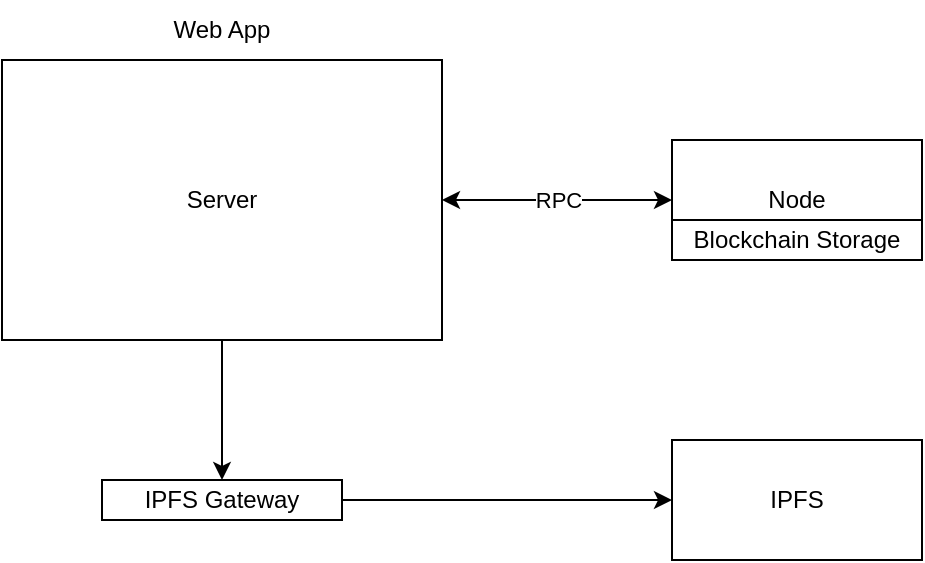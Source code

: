 <mxfile version="17.5.0" type="github">
  <diagram id="PWz0Cm15_6Ju_F6uPyTq" name="Page-1">
    <mxGraphModel dx="1426" dy="627" grid="1" gridSize="10" guides="1" tooltips="1" connect="1" arrows="1" fold="1" page="1" pageScale="1" pageWidth="850" pageHeight="1100" math="0" shadow="0">
      <root>
        <mxCell id="0" />
        <mxCell id="1" parent="0" />
        <mxCell id="GisYpRV7avzfYeUy0QzY-2" value="RPC" style="edgeStyle=orthogonalEdgeStyle;rounded=0;orthogonalLoop=1;jettySize=auto;html=1;entryX=0;entryY=0.5;entryDx=0;entryDy=0;startArrow=classic;startFill=1;" edge="1" parent="1" source="jVakzNksEXZiFuCBjzgW-1" target="GisYpRV7avzfYeUy0QzY-1">
          <mxGeometry relative="1" as="geometry" />
        </mxCell>
        <mxCell id="GisYpRV7avzfYeUy0QzY-4" style="edgeStyle=orthogonalEdgeStyle;rounded=0;orthogonalLoop=1;jettySize=auto;html=1;entryX=0.5;entryY=0;entryDx=0;entryDy=0;" edge="1" parent="1" source="jVakzNksEXZiFuCBjzgW-1" target="jVakzNksEXZiFuCBjzgW-5">
          <mxGeometry relative="1" as="geometry" />
        </mxCell>
        <mxCell id="jVakzNksEXZiFuCBjzgW-1" value="Server" style="rounded=0;whiteSpace=wrap;html=1;" parent="1" vertex="1">
          <mxGeometry x="130" y="70" width="220" height="140" as="geometry" />
        </mxCell>
        <mxCell id="jVakzNksEXZiFuCBjzgW-2" value="Web App" style="text;html=1;strokeColor=none;fillColor=none;align=center;verticalAlign=middle;whiteSpace=wrap;rounded=0;" parent="1" vertex="1">
          <mxGeometry x="210" y="40" width="60" height="30" as="geometry" />
        </mxCell>
        <mxCell id="GisYpRV7avzfYeUy0QzY-5" style="edgeStyle=orthogonalEdgeStyle;rounded=0;orthogonalLoop=1;jettySize=auto;html=1;entryX=0;entryY=0.5;entryDx=0;entryDy=0;" edge="1" parent="1" source="jVakzNksEXZiFuCBjzgW-5" target="GisYpRV7avzfYeUy0QzY-6">
          <mxGeometry relative="1" as="geometry">
            <mxPoint x="514.94" y="291.06" as="targetPoint" />
          </mxGeometry>
        </mxCell>
        <mxCell id="jVakzNksEXZiFuCBjzgW-5" value="IPFS Gateway" style="rounded=0;whiteSpace=wrap;html=1;" parent="1" vertex="1">
          <mxGeometry x="180" y="280" width="120" height="20" as="geometry" />
        </mxCell>
        <mxCell id="GisYpRV7avzfYeUy0QzY-1" value="Node" style="rounded=0;whiteSpace=wrap;html=1;" vertex="1" parent="1">
          <mxGeometry x="465" y="110" width="125" height="60" as="geometry" />
        </mxCell>
        <mxCell id="GisYpRV7avzfYeUy0QzY-3" value="Blockchain Storage" style="rounded=0;whiteSpace=wrap;html=1;" vertex="1" parent="1">
          <mxGeometry x="465" y="150" width="125" height="20" as="geometry" />
        </mxCell>
        <mxCell id="GisYpRV7avzfYeUy0QzY-6" value="IPFS" style="rounded=0;whiteSpace=wrap;html=1;" vertex="1" parent="1">
          <mxGeometry x="465" y="260" width="125" height="60" as="geometry" />
        </mxCell>
      </root>
    </mxGraphModel>
  </diagram>
</mxfile>
